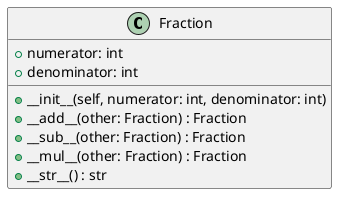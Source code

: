 @startuml
class Fraction {
    +numerator: int
    +denominator: int
    __
    +__init__(self, numerator: int, denominator: int)
    +__add__(other: Fraction) : Fraction
    +__sub__(other: Fraction) : Fraction
    +__mul__(other: Fraction) : Fraction
    +__str__() : str
}
@enduml